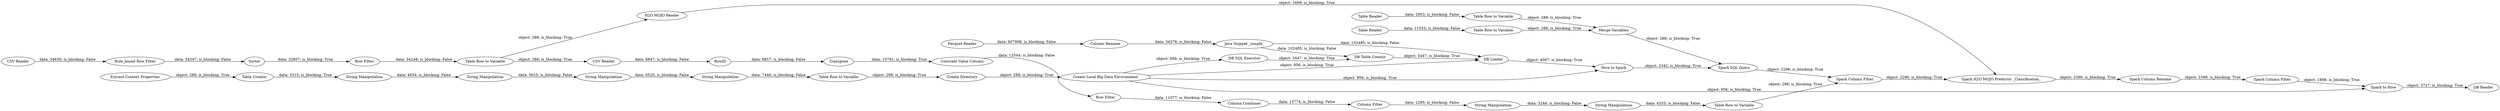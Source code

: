 digraph {
	"5850359841948526601_1889" [label=Transpose]
	"5850359841948526601_1620" [label="Column Combiner"]
	"-5818033372064922359_1881" [label="DB Reader"]
	"-5818033372064922359_1785" [label="Table Reader"]
	"-5818033372064922359_1883" [label="Table Row to Variable"]
	"3977969390930670641_1837" [label="Extract Context Properties"]
	"-5818033372064922359_474" [label="CSV Reader"]
	"-5818033372064922359_1801" [label="Spark Column Filter"]
	"-5818033372064922359_92" [label="Spark SQL Query"]
	"-5818033372064922359_1887" [label="Rule_based Row Filter"]
	"5850359841948526601_1694" [label="String Manipulation"]
	"-5818033372064922359_86" [label="CSV Reader"]
	"3977969390930670641_1850" [label="Create Directory"]
	"-5818033372064922359_1863" [label="Hive to Spark"]
	"-5818033372064922359_471" [label="Row Filter"]
	"-5818033372064922359_1876" [label="DB Loader"]
	"-5818033372064922359_1884" [label="Merge Variables"]
	"-5818033372064922359_473" [label="H2O MOJO Reader"]
	"-5818033372064922359_1885" [label="Table Reader"]
	"3977969390930670641_1840" [label="String Manipulation"]
	"-5818033372064922359_1875" [label="DB Table Creator"]
	"3977969390930670641_1842" [label="String Manipulation"]
	"-5818033372064922359_1878" [label="Java Snippet _simple_"]
	"3977969390930670641_1839" [label="Table Creator"]
	"5850359841948526601_1890" [label=RowID]
	"-5818033372064922359_1882" [label="Table Row to Variable"]
	"-5818033372064922359_1800" [label="Spark Column Rename"]
	"5850359841948526601_1893" [label="Constant Value Column"]
	"-5818033372064922359_472" [label="Table Row to Variable"]
	"-5818033372064922359_1886" [label=Sorter]
	"-5818033372064922359_1880" [label="Spark to Hive"]
	"-5818033372064922359_1866" [label="DB SQL Executor"]
	"5850359841948526601_1616" [label="Column Filter"]
	"3977969390930670641_1843" [label="Table Row to Variable"]
	"5850359841948526601_1619" [label="String Manipulation"]
	"-5818033372064922359_1879" [label="Spark H2O MOJO Predictor _Classification_"]
	"-5818033372064922359_1864" [label="Column Rename"]
	"-5818033372064922359_1892" [label="Spark Column Filter"]
	"-5818033372064922359_1877" [label="Parquet Reader"]
	"3977969390930670641_1849" [label="Create Local Big Data Environment"]
	"5850359841948526601_1891" [label="Table Row to Variable"]
	"3977969390930670641_1844" [label="String Manipulation"]
	"3977969390930670641_1841" [label="String Manipulation"]
	"5850359841948526601_1693" [label="Row Filter"]
	"-5818033372064922359_1880" -> "-5818033372064922359_1881" [label="object: 3727; is_blocking: True"]
	"-5818033372064922359_1800" -> "-5818033372064922359_1801" [label="object: 2398; is_blocking: True"]
	"-5818033372064922359_1879" -> "-5818033372064922359_1800" [label="object: 2396; is_blocking: True"]
	"3977969390930670641_1849" -> "-5818033372064922359_1863" [label="object: 956; is_blocking: True"]
	"-5818033372064922359_1884" -> "-5818033372064922359_92" [label="object: 288; is_blocking: True"]
	"-5818033372064922359_1882" -> "-5818033372064922359_1884" [label="object: 288; is_blocking: True"]
	"-5818033372064922359_1875" -> "-5818033372064922359_1876" [label="object: 3447; is_blocking: True"]
	"3977969390930670641_1840" -> "3977969390930670641_1841" [label="data: 4654; is_blocking: False"]
	"5850359841948526601_1890" -> "5850359841948526601_1889" [label="data: 8857; is_blocking: False"]
	"-5818033372064922359_1878" -> "-5818033372064922359_1875" [label="data: 102485; is_blocking: False"]
	"-5818033372064922359_1887" -> "-5818033372064922359_1886" [label="data: 34247; is_blocking: False"]
	"-5818033372064922359_471" -> "-5818033372064922359_472" [label="data: 34248; is_blocking: False"]
	"-5818033372064922359_1876" -> "-5818033372064922359_1863" [label="object: 4097; is_blocking: True"]
	"3977969390930670641_1842" -> "3977969390930670641_1843" [label="data: 7446; is_blocking: False"]
	"-5818033372064922359_1883" -> "-5818033372064922359_1884" [label="object: 288; is_blocking: True"]
	"-5818033372064922359_1878" -> "-5818033372064922359_1876" [label="data: 102485; is_blocking: False"]
	"5850359841948526601_1893" -> "5850359841948526601_1693" [label="data: 12544; is_blocking: False"]
	"3977969390930670641_1843" -> "3977969390930670641_1850" [label="object: 288; is_blocking: True"]
	"5850359841948526601_1693" -> "5850359841948526601_1620" [label="data: 11077; is_blocking: False"]
	"3977969390930670641_1850" -> "3977969390930670641_1849" [label="object: 288; is_blocking: True"]
	"3977969390930670641_1849" -> "-5818033372064922359_1880" [label="object: 956; is_blocking: True"]
	"3977969390930670641_1839" -> "3977969390930670641_1840" [label="data: 3315; is_blocking: True"]
	"-5818033372064922359_472" -> "-5818033372064922359_474" [label="object: 288; is_blocking: True"]
	"3977969390930670641_1849" -> "-5818033372064922359_1866" [label="object: 956; is_blocking: True"]
	"3977969390930670641_1844" -> "3977969390930670641_1842" [label="data: 6520; is_blocking: False"]
	"5850359841948526601_1620" -> "5850359841948526601_1616" [label="data: 13774; is_blocking: False"]
	"-5818033372064922359_1785" -> "-5818033372064922359_1882" [label="data: 2953; is_blocking: False"]
	"-5818033372064922359_1886" -> "-5818033372064922359_471" [label="data: 32807; is_blocking: True"]
	"3977969390930670641_1837" -> "3977969390930670641_1839" [label="object: 288; is_blocking: True"]
	"5850359841948526601_1619" -> "5850359841948526601_1694" [label="data: 3246; is_blocking: False"]
	"-5818033372064922359_472" -> "-5818033372064922359_473" [label="object: 288; is_blocking: True"]
	"-5818033372064922359_1877" -> "-5818033372064922359_1864" [label="data: 607908; is_blocking: False"]
	"5850359841948526601_1694" -> "5850359841948526601_1891" [label="data: 4333; is_blocking: False"]
	"-5818033372064922359_1801" -> "-5818033372064922359_1880" [label="object: 1898; is_blocking: True"]
	"-5818033372064922359_1863" -> "-5818033372064922359_92" [label="object: 2342; is_blocking: True"]
	"-5818033372064922359_92" -> "-5818033372064922359_1892" [label="object: 2296; is_blocking: True"]
	"-5818033372064922359_474" -> "5850359841948526601_1890" [label="data: 8847; is_blocking: False"]
	"-5818033372064922359_86" -> "-5818033372064922359_1887" [label="data: 34630; is_blocking: False"]
	"3977969390930670641_1849" -> "-5818033372064922359_1876" [label="object: 956; is_blocking: True"]
	"-5818033372064922359_1866" -> "-5818033372064922359_1875" [label="object: 3447; is_blocking: True"]
	"3977969390930670641_1841" -> "3977969390930670641_1844" [label="data: 5625; is_blocking: False"]
	"5850359841948526601_1891" -> "-5818033372064922359_1892" [label="object: 288; is_blocking: True"]
	"-5818033372064922359_1892" -> "-5818033372064922359_1879" [label="object: 2296; is_blocking: True"]
	"-5818033372064922359_473" -> "-5818033372064922359_1879" [label="object: 1669; is_blocking: True"]
	"5850359841948526601_1616" -> "5850359841948526601_1619" [label="data: 2295; is_blocking: False"]
	"-5818033372064922359_1864" -> "-5818033372064922359_1878" [label="data: 34376; is_blocking: False"]
	"-5818033372064922359_1885" -> "-5818033372064922359_1883" [label="data: 11553; is_blocking: False"]
	"5850359841948526601_1889" -> "5850359841948526601_1893" [label="data: 10791; is_blocking: True"]
	rankdir=LR
}
